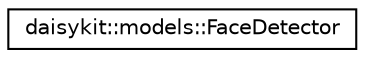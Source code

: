 digraph "Graphical Class Hierarchy"
{
 // LATEX_PDF_SIZE
  edge [fontname="Helvetica",fontsize="10",labelfontname="Helvetica",labelfontsize="10"];
  node [fontname="Helvetica",fontsize="10",shape=record];
  rankdir="LR";
  Node0 [label="daisykit::models::FaceDetector",height=0.2,width=0.4,color="black", fillcolor="white", style="filled",URL="$classdaisykit_1_1models_1_1FaceDetector.html",tooltip=" "];
}
